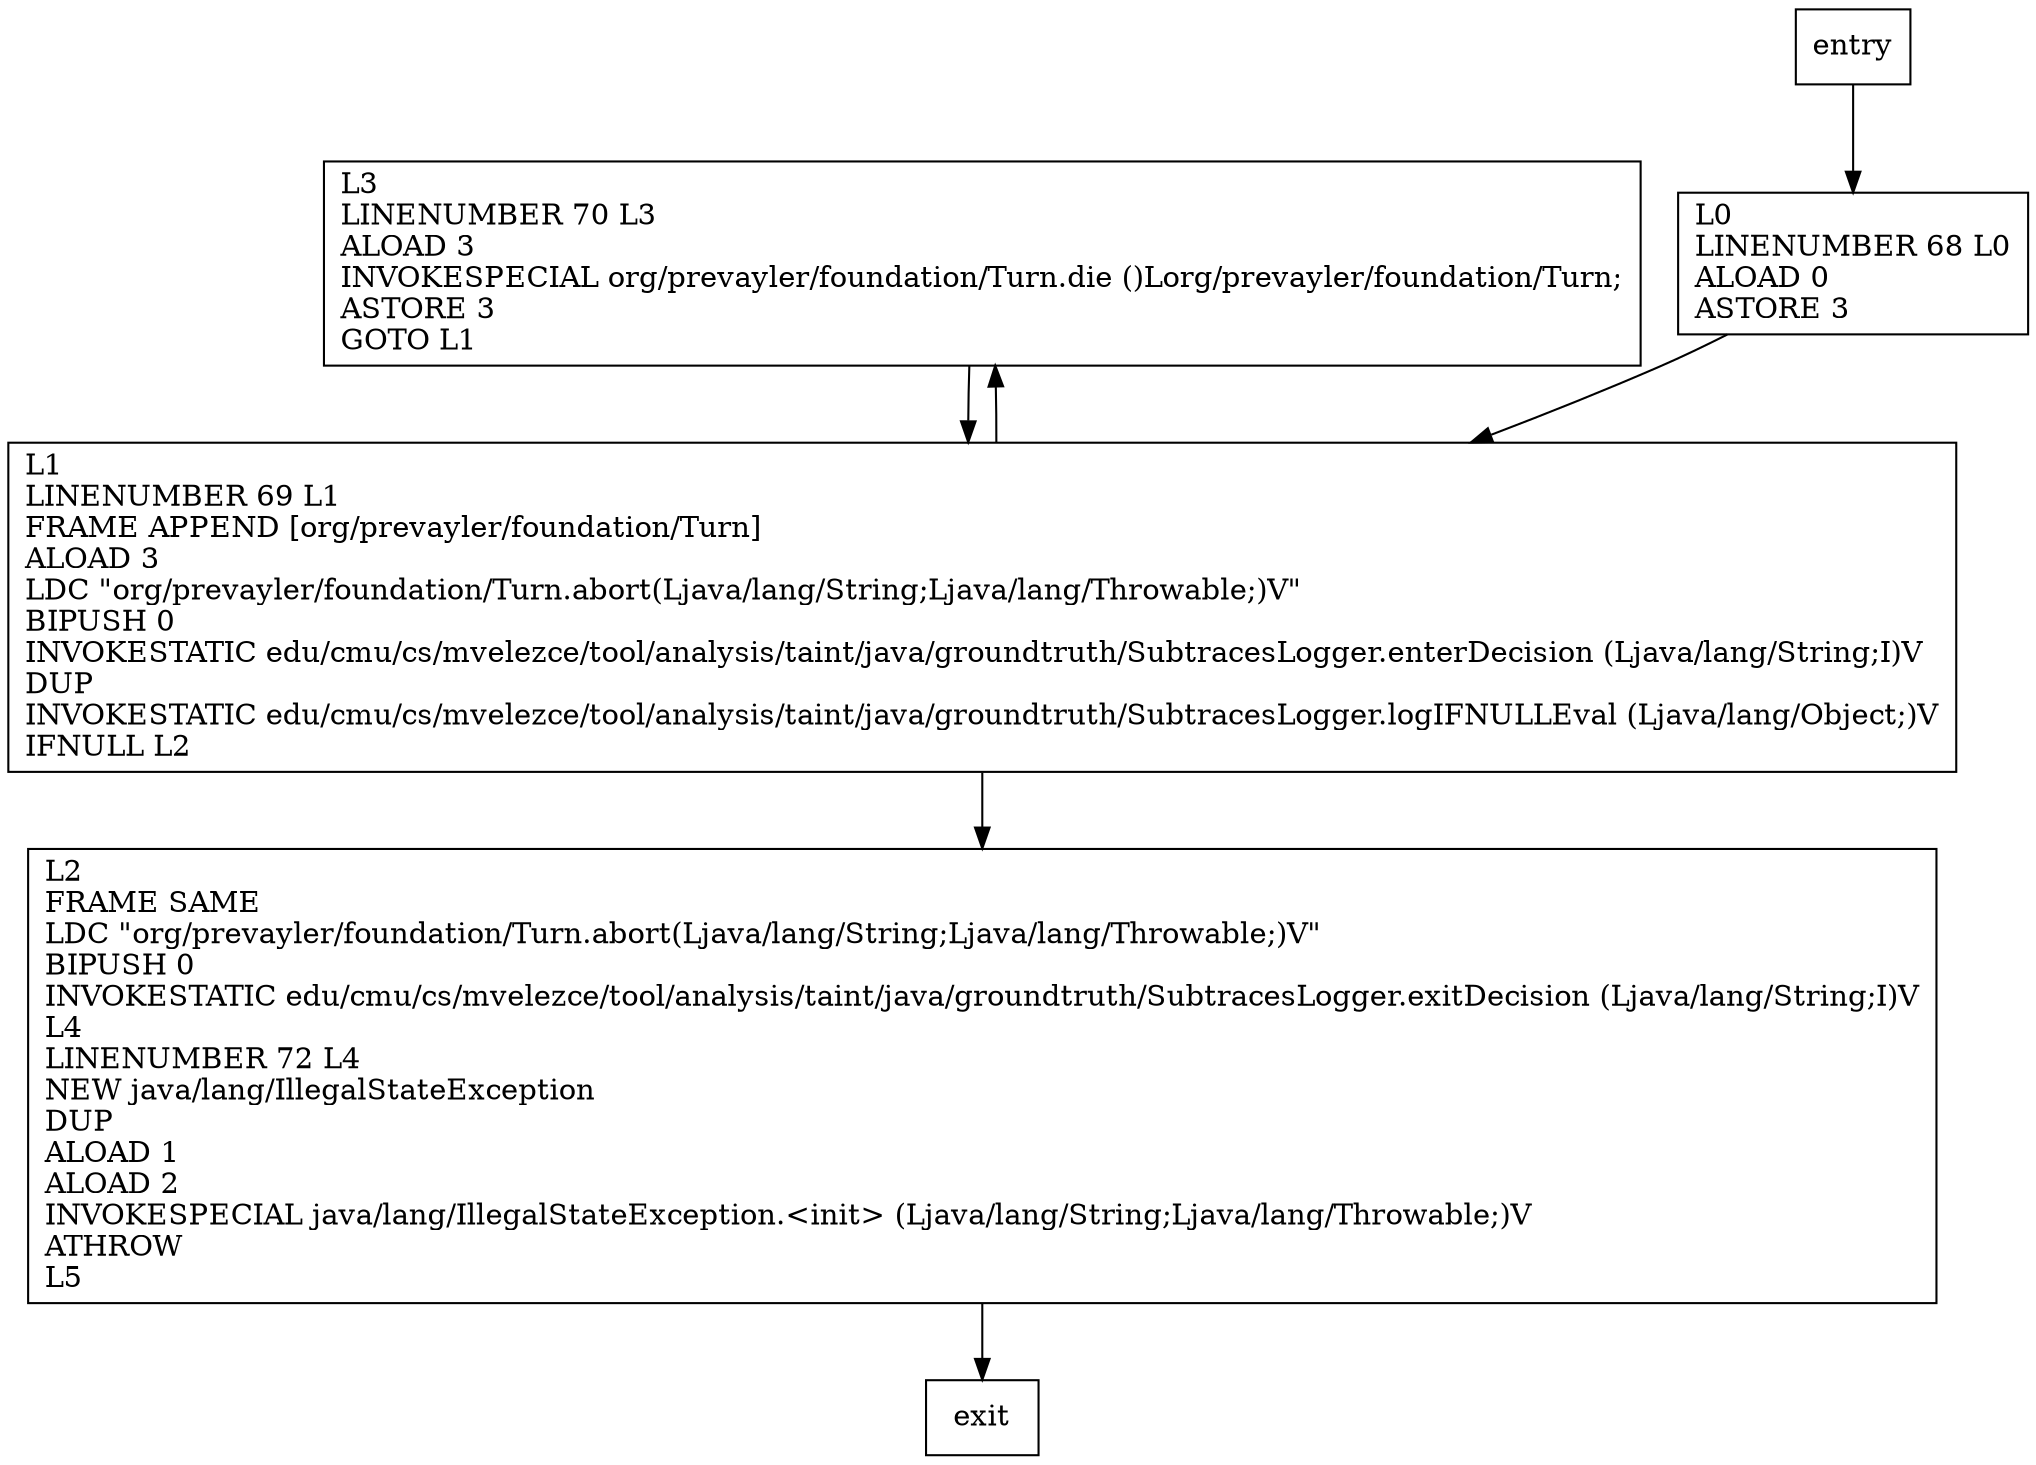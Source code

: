 digraph abort {
node [shape=record];
1107370131 [label="L3\lLINENUMBER 70 L3\lALOAD 3\lINVOKESPECIAL org/prevayler/foundation/Turn.die ()Lorg/prevayler/foundation/Turn;\lASTORE 3\lGOTO L1\l"];
214405279 [label="L0\lLINENUMBER 68 L0\lALOAD 0\lASTORE 3\l"];
147735328 [label="L1\lLINENUMBER 69 L1\lFRAME APPEND [org/prevayler/foundation/Turn]\lALOAD 3\lLDC \"org/prevayler/foundation/Turn.abort(Ljava/lang/String;Ljava/lang/Throwable;)V\"\lBIPUSH 0\lINVOKESTATIC edu/cmu/cs/mvelezce/tool/analysis/taint/java/groundtruth/SubtracesLogger.enterDecision (Ljava/lang/String;I)V\lDUP\lINVOKESTATIC edu/cmu/cs/mvelezce/tool/analysis/taint/java/groundtruth/SubtracesLogger.logIFNULLEval (Ljava/lang/Object;)V\lIFNULL L2\l"];
1012108898 [label="L2\lFRAME SAME\lLDC \"org/prevayler/foundation/Turn.abort(Ljava/lang/String;Ljava/lang/Throwable;)V\"\lBIPUSH 0\lINVOKESTATIC edu/cmu/cs/mvelezce/tool/analysis/taint/java/groundtruth/SubtracesLogger.exitDecision (Ljava/lang/String;I)V\lL4\lLINENUMBER 72 L4\lNEW java/lang/IllegalStateException\lDUP\lALOAD 1\lALOAD 2\lINVOKESPECIAL java/lang/IllegalStateException.\<init\> (Ljava/lang/String;Ljava/lang/Throwable;)V\lATHROW\lL5\l"];
entry;
exit;
entry -> 214405279;
1107370131 -> 147735328;
214405279 -> 147735328;
147735328 -> 1107370131;
147735328 -> 1012108898;
1012108898 -> exit;
}
